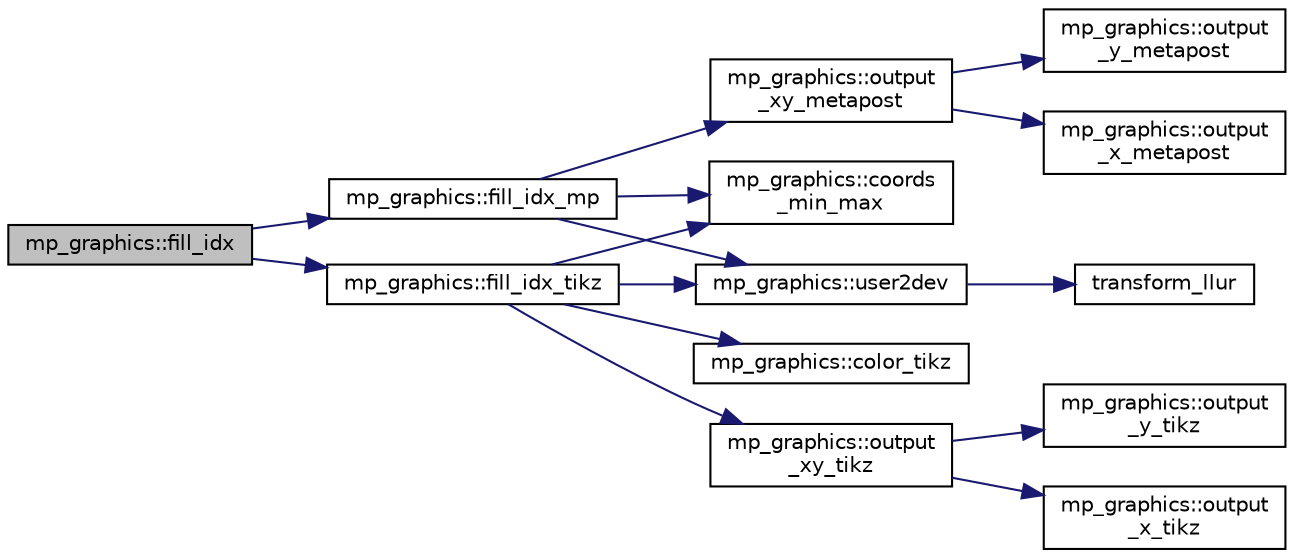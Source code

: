 digraph "mp_graphics::fill_idx"
{
  edge [fontname="Helvetica",fontsize="10",labelfontname="Helvetica",labelfontsize="10"];
  node [fontname="Helvetica",fontsize="10",shape=record];
  rankdir="LR";
  Node2214 [label="mp_graphics::fill_idx",height=0.2,width=0.4,color="black", fillcolor="grey75", style="filled", fontcolor="black"];
  Node2214 -> Node2215 [color="midnightblue",fontsize="10",style="solid",fontname="Helvetica"];
  Node2215 [label="mp_graphics::fill_idx_mp",height=0.2,width=0.4,color="black", fillcolor="white", style="filled",URL="$da/d2c/classmp__graphics.html#a54cc0cb42fd5e93e7519d3b71c5fe6dc"];
  Node2215 -> Node2216 [color="midnightblue",fontsize="10",style="solid",fontname="Helvetica"];
  Node2216 [label="mp_graphics::coords\l_min_max",height=0.2,width=0.4,color="black", fillcolor="white", style="filled",URL="$da/d2c/classmp__graphics.html#afa0af74da2afd1d00b2eeb5e25b4f596"];
  Node2215 -> Node2217 [color="midnightblue",fontsize="10",style="solid",fontname="Helvetica"];
  Node2217 [label="mp_graphics::user2dev",height=0.2,width=0.4,color="black", fillcolor="white", style="filled",URL="$da/d2c/classmp__graphics.html#af087f5f4b08c72f67f5e35cc312070fb"];
  Node2217 -> Node2218 [color="midnightblue",fontsize="10",style="solid",fontname="Helvetica"];
  Node2218 [label="transform_llur",height=0.2,width=0.4,color="black", fillcolor="white", style="filled",URL="$d9/d29/draw_8_c.html#af38b139f64e19404b9a944c7188d4aff"];
  Node2215 -> Node2219 [color="midnightblue",fontsize="10",style="solid",fontname="Helvetica"];
  Node2219 [label="mp_graphics::output\l_xy_metapost",height=0.2,width=0.4,color="black", fillcolor="white", style="filled",URL="$da/d2c/classmp__graphics.html#a564e7d2700489eed72ea865b3acc14db"];
  Node2219 -> Node2220 [color="midnightblue",fontsize="10",style="solid",fontname="Helvetica"];
  Node2220 [label="mp_graphics::output\l_x_metapost",height=0.2,width=0.4,color="black", fillcolor="white", style="filled",URL="$da/d2c/classmp__graphics.html#aee38beb59e940946cbb575cde90b9cfe"];
  Node2219 -> Node2221 [color="midnightblue",fontsize="10",style="solid",fontname="Helvetica"];
  Node2221 [label="mp_graphics::output\l_y_metapost",height=0.2,width=0.4,color="black", fillcolor="white", style="filled",URL="$da/d2c/classmp__graphics.html#a41c9d8463dc57fa97bb9a1e0577980b6"];
  Node2214 -> Node2222 [color="midnightblue",fontsize="10",style="solid",fontname="Helvetica"];
  Node2222 [label="mp_graphics::fill_idx_tikz",height=0.2,width=0.4,color="black", fillcolor="white", style="filled",URL="$da/d2c/classmp__graphics.html#a6d871b98a58914222b7ad34af1b699ca"];
  Node2222 -> Node2223 [color="midnightblue",fontsize="10",style="solid",fontname="Helvetica"];
  Node2223 [label="mp_graphics::color_tikz",height=0.2,width=0.4,color="black", fillcolor="white", style="filled",URL="$da/d2c/classmp__graphics.html#a55d0835caab08eaf3e409096bbb91d63"];
  Node2222 -> Node2216 [color="midnightblue",fontsize="10",style="solid",fontname="Helvetica"];
  Node2222 -> Node2217 [color="midnightblue",fontsize="10",style="solid",fontname="Helvetica"];
  Node2222 -> Node2224 [color="midnightblue",fontsize="10",style="solid",fontname="Helvetica"];
  Node2224 [label="mp_graphics::output\l_xy_tikz",height=0.2,width=0.4,color="black", fillcolor="white", style="filled",URL="$da/d2c/classmp__graphics.html#a640800bc67fec9ed441b27c71461e9c6"];
  Node2224 -> Node2225 [color="midnightblue",fontsize="10",style="solid",fontname="Helvetica"];
  Node2225 [label="mp_graphics::output\l_x_tikz",height=0.2,width=0.4,color="black", fillcolor="white", style="filled",URL="$da/d2c/classmp__graphics.html#a311d4fb1c32d1eb0faeee055bb8badee"];
  Node2224 -> Node2226 [color="midnightblue",fontsize="10",style="solid",fontname="Helvetica"];
  Node2226 [label="mp_graphics::output\l_y_tikz",height=0.2,width=0.4,color="black", fillcolor="white", style="filled",URL="$da/d2c/classmp__graphics.html#a0d6bddb89b4c58c82aa124dd003dda08"];
}
